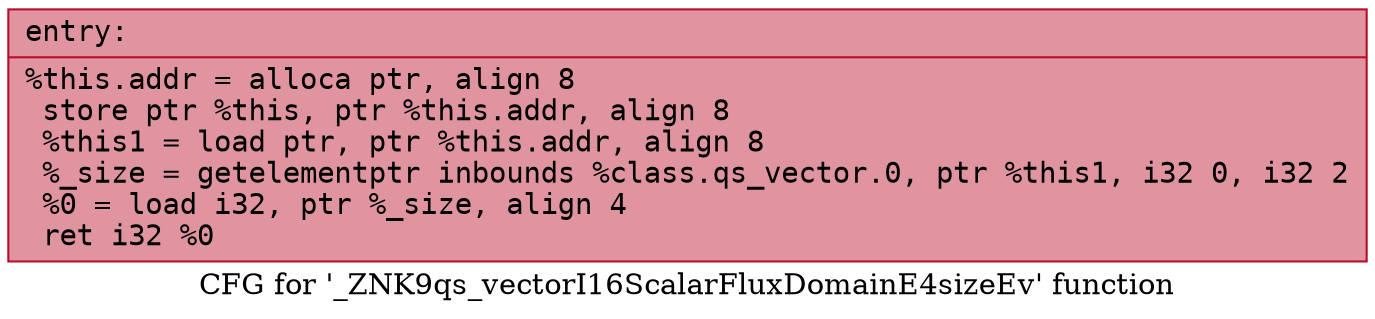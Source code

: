 digraph "CFG for '_ZNK9qs_vectorI16ScalarFluxDomainE4sizeEv' function" {
	label="CFG for '_ZNK9qs_vectorI16ScalarFluxDomainE4sizeEv' function";

	Node0x556c3c7601c0 [shape=record,color="#b70d28ff", style=filled, fillcolor="#b70d2870" fontname="Courier",label="{entry:\l|  %this.addr = alloca ptr, align 8\l  store ptr %this, ptr %this.addr, align 8\l  %this1 = load ptr, ptr %this.addr, align 8\l  %_size = getelementptr inbounds %class.qs_vector.0, ptr %this1, i32 0, i32 2\l  %0 = load i32, ptr %_size, align 4\l  ret i32 %0\l}"];
}
